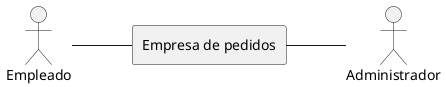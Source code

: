 @startuml
'https://plantuml.com/use-case-diagram
left to right direction

:Empleado: -- "Empresa de pedidos"
rectangle "Empresa de pedidos" {
}
"Empresa de pedidos" -- :Administrador:
@enduml